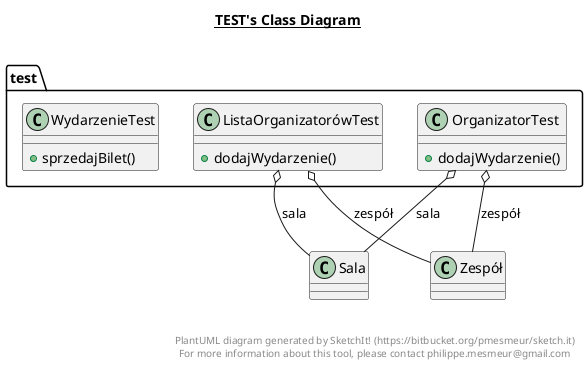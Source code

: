 @startuml

title __TEST's Class Diagram__\n

  package test {
    class ListaOrganizatorówTest {
        + dodajWydarzenie()
    }
  }
  

  package test {
    class OrganizatorTest {
        + dodajWydarzenie()
    }
  }
  

  package test {
    class WydarzenieTest {
        + sprzedajBilet()
    }
  }
  

  ListaOrganizatorówTest o-- Sala : sala
  ListaOrganizatorówTest o-- Zespół : zespół
  OrganizatorTest o-- Sala : sala
  OrganizatorTest o-- Zespół : zespół


right footer


PlantUML diagram generated by SketchIt! (https://bitbucket.org/pmesmeur/sketch.it)
For more information about this tool, please contact philippe.mesmeur@gmail.com
endfooter

@enduml

